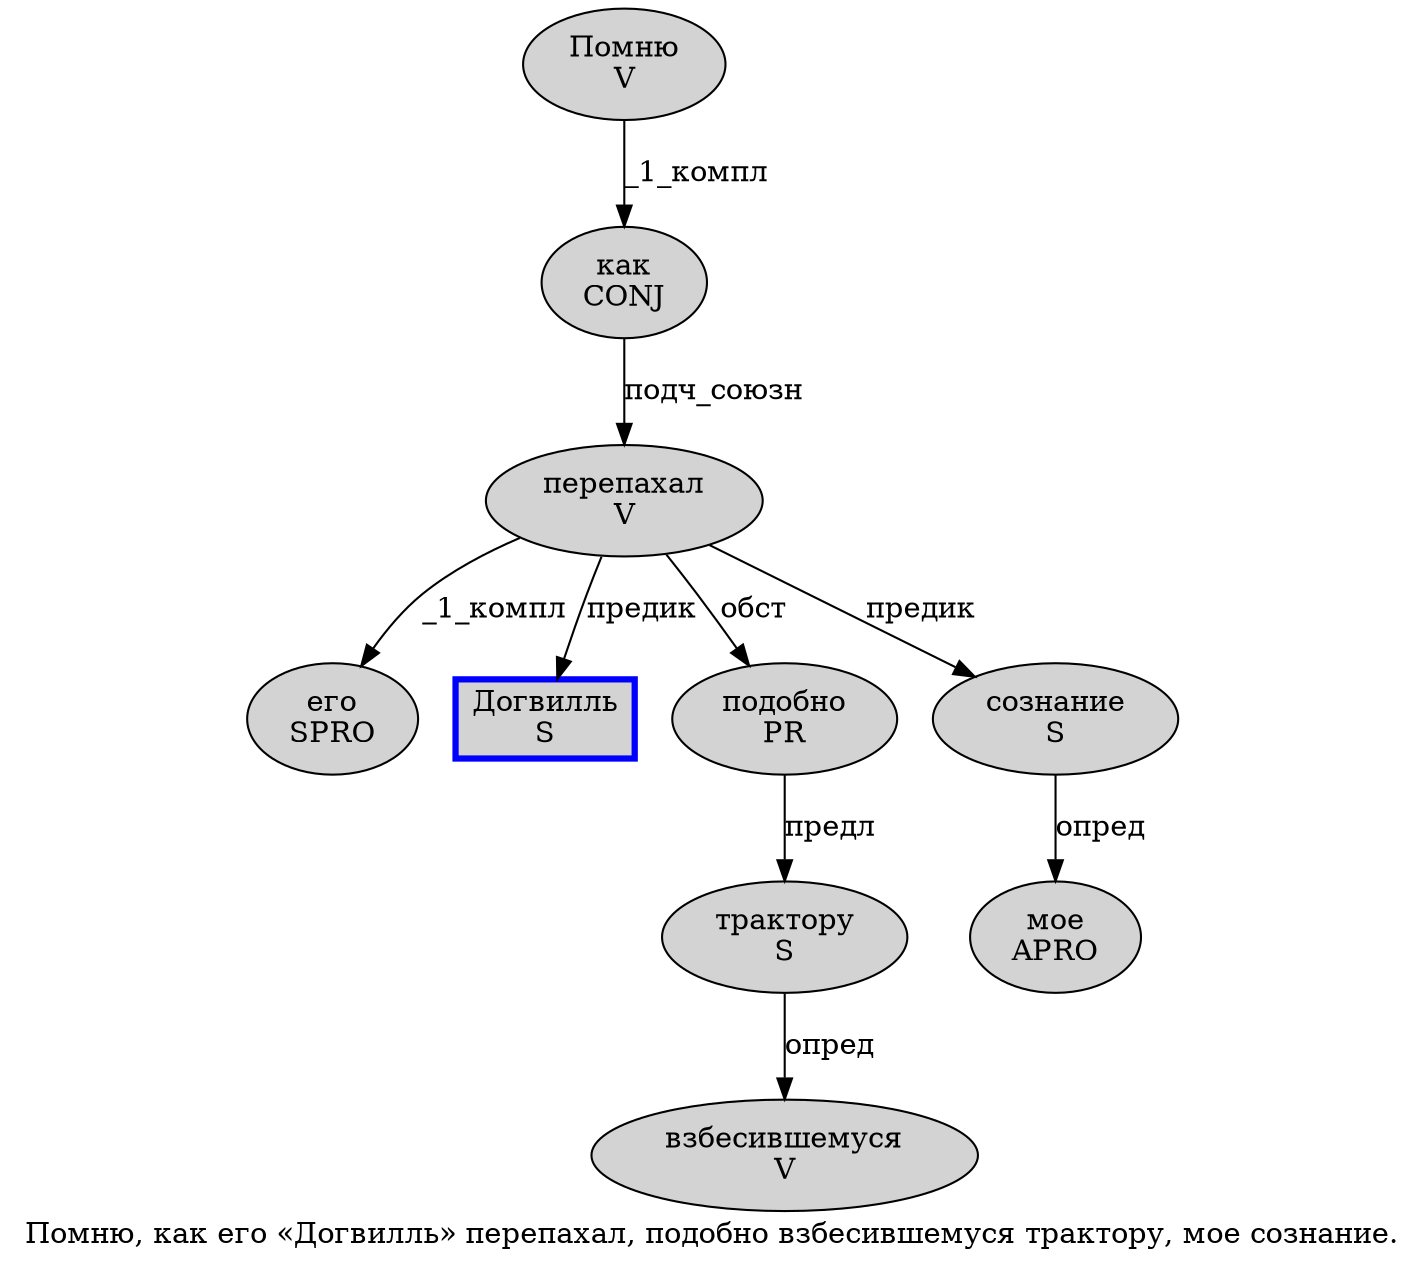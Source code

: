 digraph SENTENCE_1011 {
	graph [label="Помню, как его «Догвилль» перепахал, подобно взбесившемуся трактору, мое сознание."]
	node [style=filled]
		0 [label="Помню
V" color="" fillcolor=lightgray penwidth=1 shape=ellipse]
		2 [label="как
CONJ" color="" fillcolor=lightgray penwidth=1 shape=ellipse]
		3 [label="его
SPRO" color="" fillcolor=lightgray penwidth=1 shape=ellipse]
		5 [label="Догвилль
S" color=blue fillcolor=lightgray penwidth=3 shape=box]
		7 [label="перепахал
V" color="" fillcolor=lightgray penwidth=1 shape=ellipse]
		9 [label="подобно
PR" color="" fillcolor=lightgray penwidth=1 shape=ellipse]
		10 [label="взбесившемуся
V" color="" fillcolor=lightgray penwidth=1 shape=ellipse]
		11 [label="трактору
S" color="" fillcolor=lightgray penwidth=1 shape=ellipse]
		13 [label="мое
APRO" color="" fillcolor=lightgray penwidth=1 shape=ellipse]
		14 [label="сознание
S" color="" fillcolor=lightgray penwidth=1 shape=ellipse]
			7 -> 3 [label="_1_компл"]
			7 -> 5 [label="предик"]
			7 -> 9 [label="обст"]
			7 -> 14 [label="предик"]
			2 -> 7 [label="подч_союзн"]
			0 -> 2 [label="_1_компл"]
			11 -> 10 [label="опред"]
			14 -> 13 [label="опред"]
			9 -> 11 [label="предл"]
}